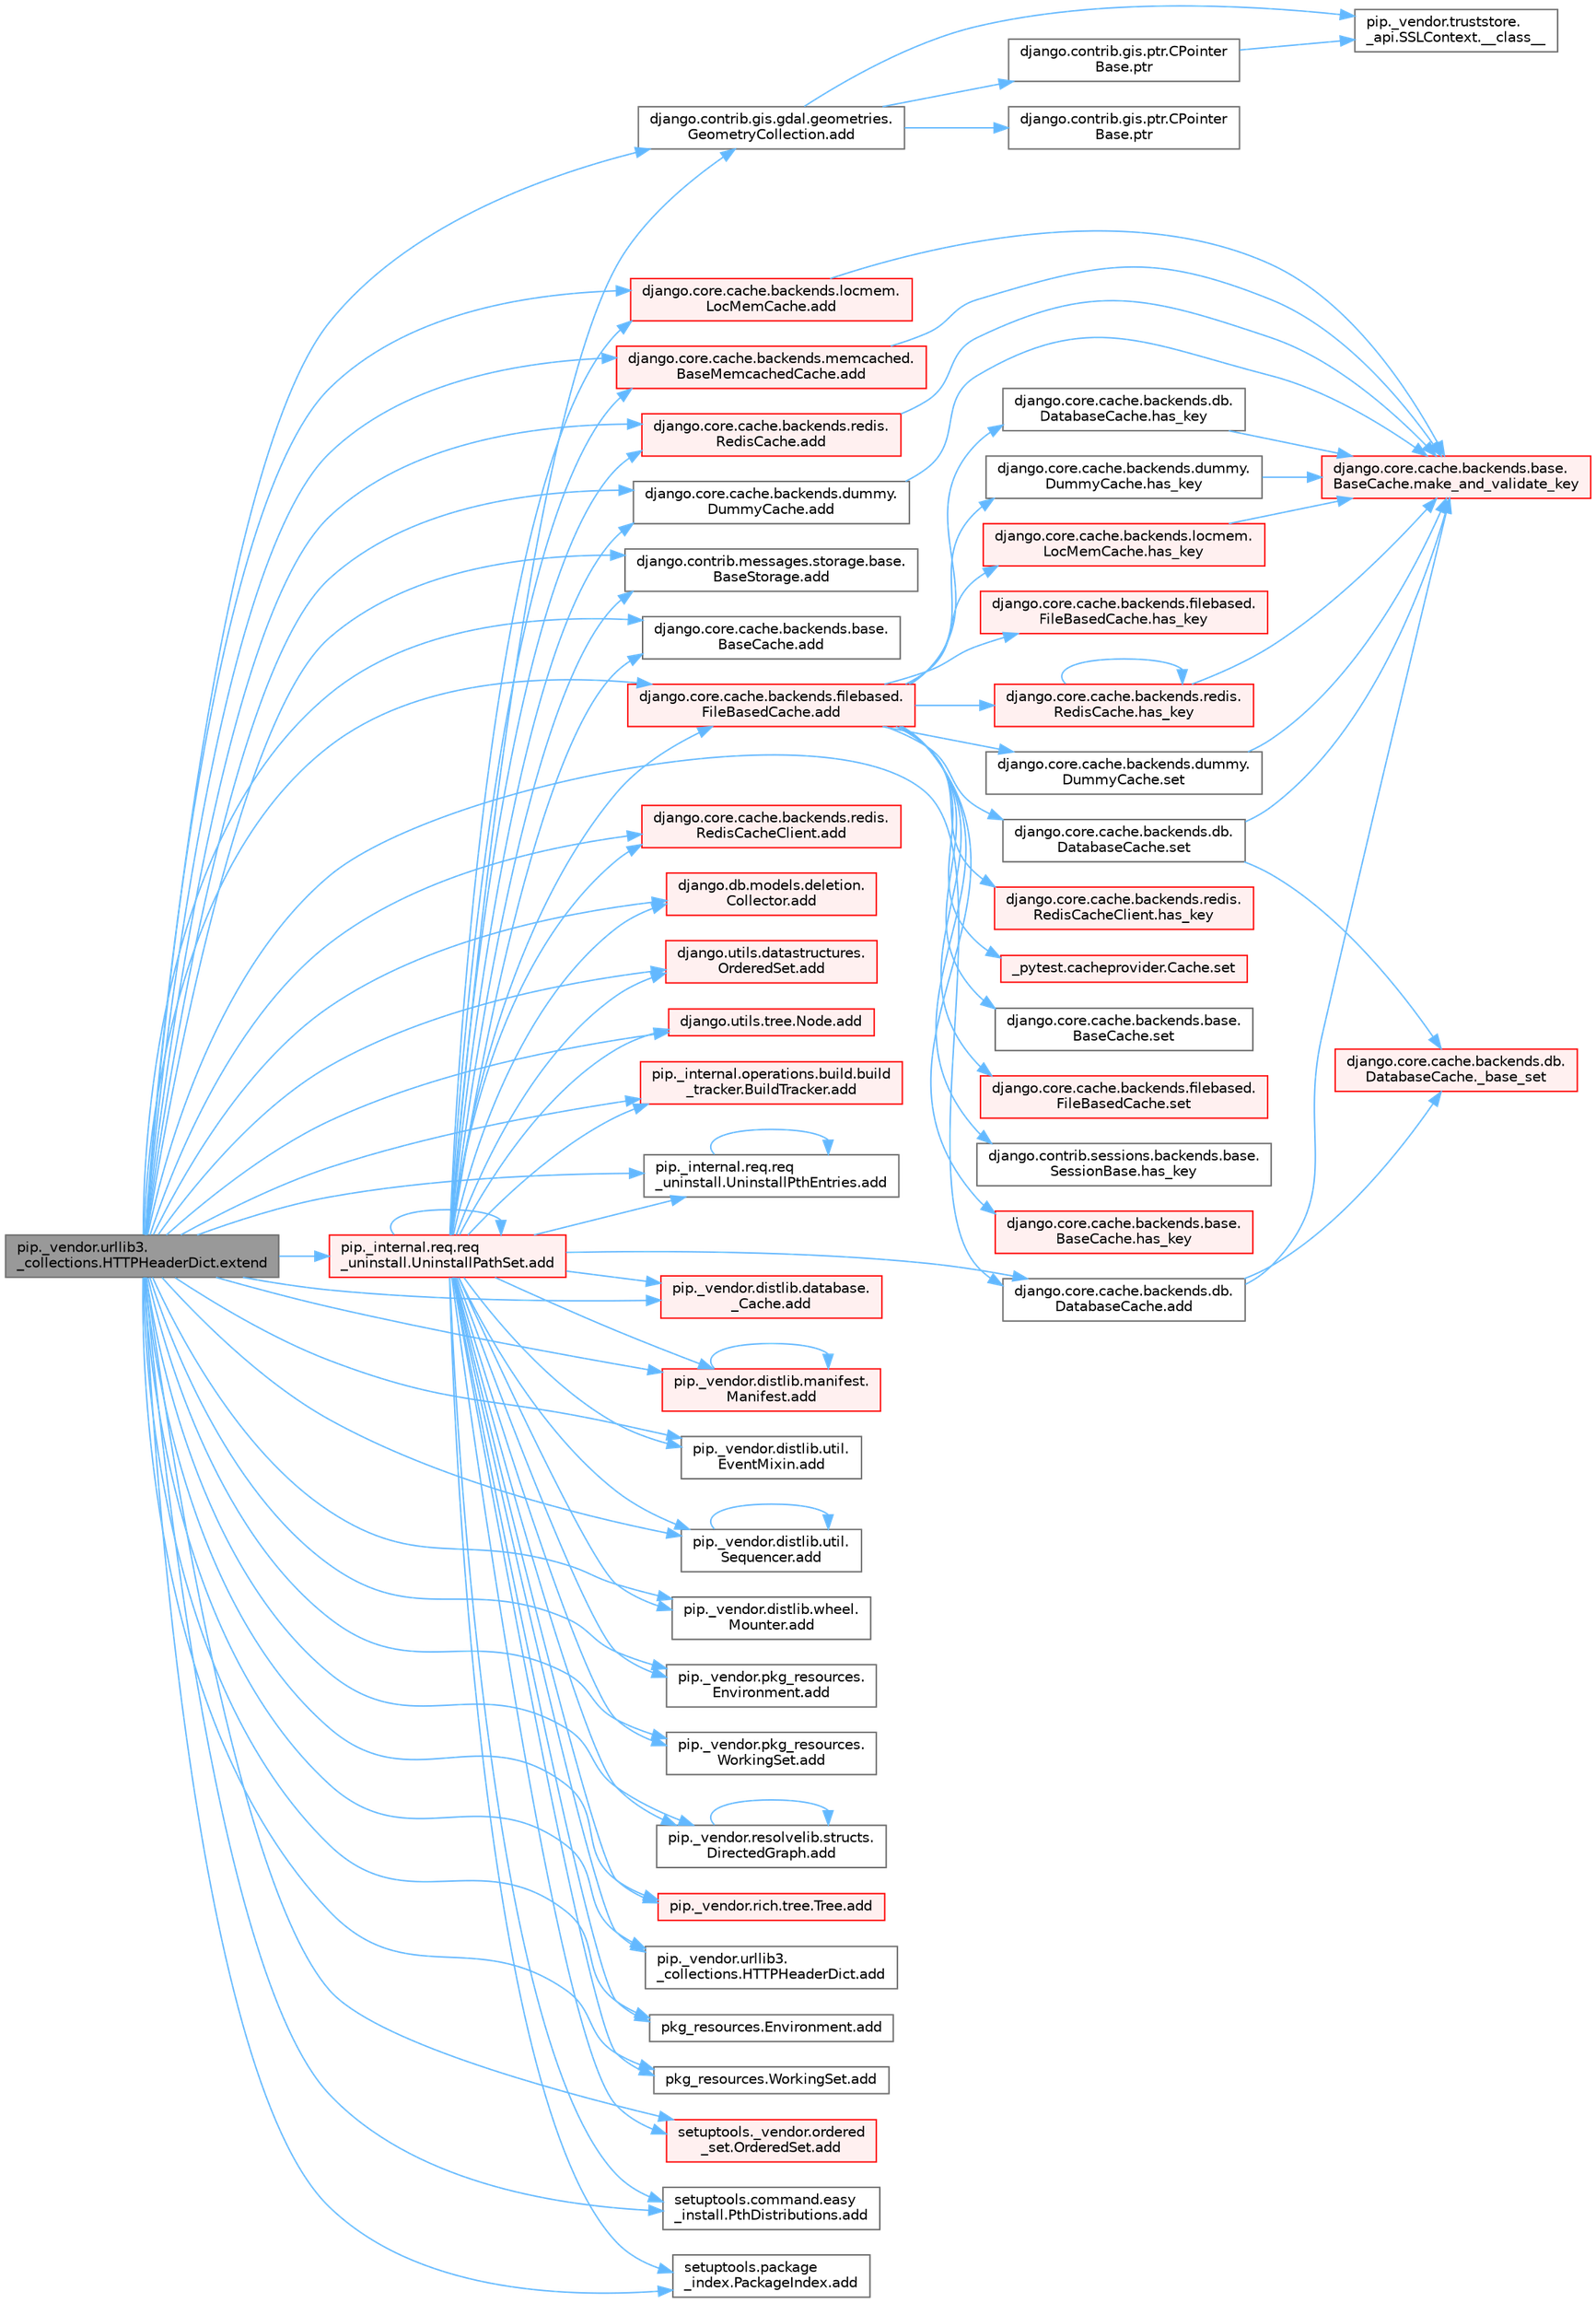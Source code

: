 digraph "pip._vendor.urllib3._collections.HTTPHeaderDict.extend"
{
 // LATEX_PDF_SIZE
  bgcolor="transparent";
  edge [fontname=Helvetica,fontsize=10,labelfontname=Helvetica,labelfontsize=10];
  node [fontname=Helvetica,fontsize=10,shape=box,height=0.2,width=0.4];
  rankdir="LR";
  Node1 [id="Node000001",label="pip._vendor.urllib3.\l_collections.HTTPHeaderDict.extend",height=0.2,width=0.4,color="gray40", fillcolor="grey60", style="filled", fontcolor="black",tooltip=" "];
  Node1 -> Node2 [id="edge1_Node000001_Node000002",color="steelblue1",style="solid",tooltip=" "];
  Node2 [id="Node000002",label="django.contrib.gis.gdal.geometries.\lGeometryCollection.add",height=0.2,width=0.4,color="grey40", fillcolor="white", style="filled",URL="$classdjango_1_1contrib_1_1gis_1_1gdal_1_1geometries_1_1_geometry_collection.html#a00c1825a411d244c854762b413ff996c",tooltip=" "];
  Node2 -> Node3 [id="edge2_Node000002_Node000003",color="steelblue1",style="solid",tooltip=" "];
  Node3 [id="Node000003",label="pip._vendor.truststore.\l_api.SSLContext.__class__",height=0.2,width=0.4,color="grey40", fillcolor="white", style="filled",URL="$classpip_1_1__vendor_1_1truststore_1_1__api_1_1_s_s_l_context.html#a530861514f31eabaa3f513557d6e66de",tooltip=" "];
  Node2 -> Node4 [id="edge3_Node000002_Node000004",color="steelblue1",style="solid",tooltip=" "];
  Node4 [id="Node000004",label="django.contrib.gis.ptr.CPointer\lBase.ptr",height=0.2,width=0.4,color="grey40", fillcolor="white", style="filled",URL="$classdjango_1_1contrib_1_1gis_1_1ptr_1_1_c_pointer_base.html#a55873c889d27c42497c5a832c24e041b",tooltip=" "];
  Node4 -> Node3 [id="edge4_Node000004_Node000003",color="steelblue1",style="solid",tooltip=" "];
  Node2 -> Node5 [id="edge5_Node000002_Node000005",color="steelblue1",style="solid",tooltip=" "];
  Node5 [id="Node000005",label="django.contrib.gis.ptr.CPointer\lBase.ptr",height=0.2,width=0.4,color="grey40", fillcolor="white", style="filled",URL="$classdjango_1_1contrib_1_1gis_1_1ptr_1_1_c_pointer_base.html#a73d2e45828ab4d985549c571852996fa",tooltip=" "];
  Node1 -> Node6 [id="edge6_Node000001_Node000006",color="steelblue1",style="solid",tooltip=" "];
  Node6 [id="Node000006",label="django.contrib.messages.storage.base.\lBaseStorage.add",height=0.2,width=0.4,color="grey40", fillcolor="white", style="filled",URL="$classdjango_1_1contrib_1_1messages_1_1storage_1_1base_1_1_base_storage.html#aafc1151a94b34b80803c99d883ca268c",tooltip=" "];
  Node1 -> Node7 [id="edge7_Node000001_Node000007",color="steelblue1",style="solid",tooltip=" "];
  Node7 [id="Node000007",label="django.core.cache.backends.base.\lBaseCache.add",height=0.2,width=0.4,color="grey40", fillcolor="white", style="filled",URL="$classdjango_1_1core_1_1cache_1_1backends_1_1base_1_1_base_cache.html#ab0cdee68050102665043193640ac006c",tooltip=" "];
  Node1 -> Node8 [id="edge8_Node000001_Node000008",color="steelblue1",style="solid",tooltip=" "];
  Node8 [id="Node000008",label="django.core.cache.backends.db.\lDatabaseCache.add",height=0.2,width=0.4,color="grey40", fillcolor="white", style="filled",URL="$classdjango_1_1core_1_1cache_1_1backends_1_1db_1_1_database_cache.html#a6196dda2bfd9eca834ecd81a7a217ec4",tooltip=" "];
  Node8 -> Node9 [id="edge9_Node000008_Node000009",color="steelblue1",style="solid",tooltip=" "];
  Node9 [id="Node000009",label="django.core.cache.backends.db.\lDatabaseCache._base_set",height=0.2,width=0.4,color="red", fillcolor="#FFF0F0", style="filled",URL="$classdjango_1_1core_1_1cache_1_1backends_1_1db_1_1_database_cache.html#a5a74e2110e88f8da063c0d32789104ab",tooltip=" "];
  Node8 -> Node13 [id="edge10_Node000008_Node000013",color="steelblue1",style="solid",tooltip=" "];
  Node13 [id="Node000013",label="django.core.cache.backends.base.\lBaseCache.make_and_validate_key",height=0.2,width=0.4,color="red", fillcolor="#FFF0F0", style="filled",URL="$classdjango_1_1core_1_1cache_1_1backends_1_1base_1_1_base_cache.html#a167e3a6c65f782f011f4a0f4da30d4f5",tooltip=" "];
  Node1 -> Node4345 [id="edge11_Node000001_Node004345",color="steelblue1",style="solid",tooltip=" "];
  Node4345 [id="Node004345",label="django.core.cache.backends.dummy.\lDummyCache.add",height=0.2,width=0.4,color="grey40", fillcolor="white", style="filled",URL="$classdjango_1_1core_1_1cache_1_1backends_1_1dummy_1_1_dummy_cache.html#adc04a4b63e4c6a4f61c832f87b9231ed",tooltip=" "];
  Node4345 -> Node13 [id="edge12_Node004345_Node000013",color="steelblue1",style="solid",tooltip=" "];
  Node1 -> Node4346 [id="edge13_Node000001_Node004346",color="steelblue1",style="solid",tooltip=" "];
  Node4346 [id="Node004346",label="django.core.cache.backends.filebased.\lFileBasedCache.add",height=0.2,width=0.4,color="red", fillcolor="#FFF0F0", style="filled",URL="$classdjango_1_1core_1_1cache_1_1backends_1_1filebased_1_1_file_based_cache.html#a2f380fb404bde29c82c6169465ee1391",tooltip=" "];
  Node4346 -> Node4347 [id="edge14_Node004346_Node004347",color="steelblue1",style="solid",tooltip=" "];
  Node4347 [id="Node004347",label="django.contrib.sessions.backends.base.\lSessionBase.has_key",height=0.2,width=0.4,color="grey40", fillcolor="white", style="filled",URL="$classdjango_1_1contrib_1_1sessions_1_1backends_1_1base_1_1_session_base.html#ac2afaf0e3a8d2ad7059d37295c8ca387",tooltip=" "];
  Node4346 -> Node4348 [id="edge15_Node004346_Node004348",color="steelblue1",style="solid",tooltip=" "];
  Node4348 [id="Node004348",label="django.core.cache.backends.base.\lBaseCache.has_key",height=0.2,width=0.4,color="red", fillcolor="#FFF0F0", style="filled",URL="$classdjango_1_1core_1_1cache_1_1backends_1_1base_1_1_base_cache.html#a2d06a56d17661d63648e1ec13ae93d3b",tooltip=" "];
  Node4346 -> Node4349 [id="edge16_Node004346_Node004349",color="steelblue1",style="solid",tooltip=" "];
  Node4349 [id="Node004349",label="django.core.cache.backends.db.\lDatabaseCache.has_key",height=0.2,width=0.4,color="grey40", fillcolor="white", style="filled",URL="$classdjango_1_1core_1_1cache_1_1backends_1_1db_1_1_database_cache.html#aef6de2492e2cf56b23539fee71cc3953",tooltip=" "];
  Node4349 -> Node13 [id="edge17_Node004349_Node000013",color="steelblue1",style="solid",tooltip=" "];
  Node4346 -> Node4350 [id="edge18_Node004346_Node004350",color="steelblue1",style="solid",tooltip=" "];
  Node4350 [id="Node004350",label="django.core.cache.backends.dummy.\lDummyCache.has_key",height=0.2,width=0.4,color="grey40", fillcolor="white", style="filled",URL="$classdjango_1_1core_1_1cache_1_1backends_1_1dummy_1_1_dummy_cache.html#a9b21f2da2f41f44319353a24a5101163",tooltip=" "];
  Node4350 -> Node13 [id="edge19_Node004350_Node000013",color="steelblue1",style="solid",tooltip=" "];
  Node4346 -> Node4351 [id="edge20_Node004346_Node004351",color="steelblue1",style="solid",tooltip=" "];
  Node4351 [id="Node004351",label="django.core.cache.backends.filebased.\lFileBasedCache.has_key",height=0.2,width=0.4,color="red", fillcolor="#FFF0F0", style="filled",URL="$classdjango_1_1core_1_1cache_1_1backends_1_1filebased_1_1_file_based_cache.html#a8372c71fa4978b5eb54252ab924eb2f9",tooltip=" "];
  Node4346 -> Node4352 [id="edge21_Node004346_Node004352",color="steelblue1",style="solid",tooltip=" "];
  Node4352 [id="Node004352",label="django.core.cache.backends.locmem.\lLocMemCache.has_key",height=0.2,width=0.4,color="red", fillcolor="#FFF0F0", style="filled",URL="$classdjango_1_1core_1_1cache_1_1backends_1_1locmem_1_1_loc_mem_cache.html#aeb6759ed9e4eb6930bb77452e453ef5c",tooltip=" "];
  Node4352 -> Node13 [id="edge22_Node004352_Node000013",color="steelblue1",style="solid",tooltip=" "];
  Node4346 -> Node4353 [id="edge23_Node004346_Node004353",color="steelblue1",style="solid",tooltip=" "];
  Node4353 [id="Node004353",label="django.core.cache.backends.redis.\lRedisCache.has_key",height=0.2,width=0.4,color="red", fillcolor="#FFF0F0", style="filled",URL="$classdjango_1_1core_1_1cache_1_1backends_1_1redis_1_1_redis_cache.html#adfdfa1873b08e96396368979fa159347",tooltip=" "];
  Node4353 -> Node4353 [id="edge24_Node004353_Node004353",color="steelblue1",style="solid",tooltip=" "];
  Node4353 -> Node13 [id="edge25_Node004353_Node000013",color="steelblue1",style="solid",tooltip=" "];
  Node4346 -> Node4354 [id="edge26_Node004346_Node004354",color="steelblue1",style="solid",tooltip=" "];
  Node4354 [id="Node004354",label="django.core.cache.backends.redis.\lRedisCacheClient.has_key",height=0.2,width=0.4,color="red", fillcolor="#FFF0F0", style="filled",URL="$classdjango_1_1core_1_1cache_1_1backends_1_1redis_1_1_redis_cache_client.html#af657e74970dc9d85e28d843fb20b8a66",tooltip=" "];
  Node4346 -> Node4215 [id="edge27_Node004346_Node004215",color="steelblue1",style="solid",tooltip=" "];
  Node4215 [id="Node004215",label="_pytest.cacheprovider.Cache.set",height=0.2,width=0.4,color="red", fillcolor="#FFF0F0", style="filled",URL="$class__pytest_1_1cacheprovider_1_1_cache.html#a4eb62533f65d7495fe5afb7a3f9bd540",tooltip=" "];
  Node4346 -> Node4216 [id="edge28_Node004346_Node004216",color="steelblue1",style="solid",tooltip=" "];
  Node4216 [id="Node004216",label="django.core.cache.backends.base.\lBaseCache.set",height=0.2,width=0.4,color="grey40", fillcolor="white", style="filled",URL="$classdjango_1_1core_1_1cache_1_1backends_1_1base_1_1_base_cache.html#a4b0043ba43a5d75fb2854947f6e8736c",tooltip=" "];
  Node4346 -> Node4217 [id="edge29_Node004346_Node004217",color="steelblue1",style="solid",tooltip=" "];
  Node4217 [id="Node004217",label="django.core.cache.backends.db.\lDatabaseCache.set",height=0.2,width=0.4,color="grey40", fillcolor="white", style="filled",URL="$classdjango_1_1core_1_1cache_1_1backends_1_1db_1_1_database_cache.html#af7feb1b77937214a7d9b5698e4e0bb29",tooltip=" "];
  Node4217 -> Node9 [id="edge30_Node004217_Node000009",color="steelblue1",style="solid",tooltip=" "];
  Node4217 -> Node13 [id="edge31_Node004217_Node000013",color="steelblue1",style="solid",tooltip=" "];
  Node4346 -> Node4218 [id="edge32_Node004346_Node004218",color="steelblue1",style="solid",tooltip=" "];
  Node4218 [id="Node004218",label="django.core.cache.backends.dummy.\lDummyCache.set",height=0.2,width=0.4,color="grey40", fillcolor="white", style="filled",URL="$classdjango_1_1core_1_1cache_1_1backends_1_1dummy_1_1_dummy_cache.html#a60c9c882b0d1e6581511e5e9b0cf96db",tooltip=" "];
  Node4218 -> Node13 [id="edge33_Node004218_Node000013",color="steelblue1",style="solid",tooltip=" "];
  Node4346 -> Node4219 [id="edge34_Node004346_Node004219",color="steelblue1",style="solid",tooltip=" "];
  Node4219 [id="Node004219",label="django.core.cache.backends.filebased.\lFileBasedCache.set",height=0.2,width=0.4,color="red", fillcolor="#FFF0F0", style="filled",URL="$classdjango_1_1core_1_1cache_1_1backends_1_1filebased_1_1_file_based_cache.html#a7c5292a9ab120424eeaf5fe254366ca6",tooltip=" "];
  Node1 -> Node4355 [id="edge35_Node000001_Node004355",color="steelblue1",style="solid",tooltip=" "];
  Node4355 [id="Node004355",label="django.core.cache.backends.locmem.\lLocMemCache.add",height=0.2,width=0.4,color="red", fillcolor="#FFF0F0", style="filled",URL="$classdjango_1_1core_1_1cache_1_1backends_1_1locmem_1_1_loc_mem_cache.html#a6c454b0a21a7ef56bac23c2c47a767a9",tooltip=" "];
  Node4355 -> Node13 [id="edge36_Node004355_Node000013",color="steelblue1",style="solid",tooltip=" "];
  Node1 -> Node4356 [id="edge37_Node000001_Node004356",color="steelblue1",style="solid",tooltip=" "];
  Node4356 [id="Node004356",label="django.core.cache.backends.memcached.\lBaseMemcachedCache.add",height=0.2,width=0.4,color="red", fillcolor="#FFF0F0", style="filled",URL="$classdjango_1_1core_1_1cache_1_1backends_1_1memcached_1_1_base_memcached_cache.html#a1d7675623ea665a0ee0748173eeb0a38",tooltip=" "];
  Node4356 -> Node13 [id="edge38_Node004356_Node000013",color="steelblue1",style="solid",tooltip=" "];
  Node1 -> Node4357 [id="edge39_Node000001_Node004357",color="steelblue1",style="solid",tooltip=" "];
  Node4357 [id="Node004357",label="django.core.cache.backends.redis.\lRedisCache.add",height=0.2,width=0.4,color="red", fillcolor="#FFF0F0", style="filled",URL="$classdjango_1_1core_1_1cache_1_1backends_1_1redis_1_1_redis_cache.html#a5d4d6507b2a2647f876da5c964cb73c2",tooltip=" "];
  Node4357 -> Node13 [id="edge40_Node004357_Node000013",color="steelblue1",style="solid",tooltip=" "];
  Node1 -> Node4358 [id="edge41_Node000001_Node004358",color="steelblue1",style="solid",tooltip=" "];
  Node4358 [id="Node004358",label="django.core.cache.backends.redis.\lRedisCacheClient.add",height=0.2,width=0.4,color="red", fillcolor="#FFF0F0", style="filled",URL="$classdjango_1_1core_1_1cache_1_1backends_1_1redis_1_1_redis_cache_client.html#a38d58b9a92fa6243e62635c678251410",tooltip=" "];
  Node1 -> Node4359 [id="edge42_Node000001_Node004359",color="steelblue1",style="solid",tooltip=" "];
  Node4359 [id="Node004359",label="django.db.models.deletion.\lCollector.add",height=0.2,width=0.4,color="red", fillcolor="#FFF0F0", style="filled",URL="$classdjango_1_1db_1_1models_1_1deletion_1_1_collector.html#a92a25e9aef2930eb72e650f4e05abd18",tooltip=" "];
  Node1 -> Node4364 [id="edge43_Node000001_Node004364",color="steelblue1",style="solid",tooltip=" "];
  Node4364 [id="Node004364",label="django.utils.datastructures.\lOrderedSet.add",height=0.2,width=0.4,color="red", fillcolor="#FFF0F0", style="filled",URL="$classdjango_1_1utils_1_1datastructures_1_1_ordered_set.html#a33eaf365502a80c096ab49dcf92422dc",tooltip=" "];
  Node1 -> Node4366 [id="edge44_Node000001_Node004366",color="steelblue1",style="solid",tooltip=" "];
  Node4366 [id="Node004366",label="django.utils.tree.Node.add",height=0.2,width=0.4,color="red", fillcolor="#FFF0F0", style="filled",URL="$classdjango_1_1utils_1_1tree_1_1_node.html#a2c883d105b5c9cfd32bff72c7469f18c",tooltip=" "];
  Node1 -> Node4367 [id="edge45_Node000001_Node004367",color="steelblue1",style="solid",tooltip=" "];
  Node4367 [id="Node004367",label="pip._internal.operations.build.build\l_tracker.BuildTracker.add",height=0.2,width=0.4,color="red", fillcolor="#FFF0F0", style="filled",URL="$classpip_1_1__internal_1_1operations_1_1build_1_1build__tracker_1_1_build_tracker.html#ab715bc8c19ab37450a739be4e72cecf9",tooltip=" "];
  Node1 -> Node4369 [id="edge46_Node000001_Node004369",color="steelblue1",style="solid",tooltip=" "];
  Node4369 [id="Node004369",label="pip._internal.req.req\l_uninstall.UninstallPathSet.add",height=0.2,width=0.4,color="red", fillcolor="#FFF0F0", style="filled",URL="$classpip_1_1__internal_1_1req_1_1req__uninstall_1_1_uninstall_path_set.html#ad34a919f45b9c89e6b0d59ec0d24ba4c",tooltip=" "];
  Node4369 -> Node2 [id="edge47_Node004369_Node000002",color="steelblue1",style="solid",tooltip=" "];
  Node4369 -> Node6 [id="edge48_Node004369_Node000006",color="steelblue1",style="solid",tooltip=" "];
  Node4369 -> Node7 [id="edge49_Node004369_Node000007",color="steelblue1",style="solid",tooltip=" "];
  Node4369 -> Node8 [id="edge50_Node004369_Node000008",color="steelblue1",style="solid",tooltip=" "];
  Node4369 -> Node4345 [id="edge51_Node004369_Node004345",color="steelblue1",style="solid",tooltip=" "];
  Node4369 -> Node4346 [id="edge52_Node004369_Node004346",color="steelblue1",style="solid",tooltip=" "];
  Node4369 -> Node4355 [id="edge53_Node004369_Node004355",color="steelblue1",style="solid",tooltip=" "];
  Node4369 -> Node4356 [id="edge54_Node004369_Node004356",color="steelblue1",style="solid",tooltip=" "];
  Node4369 -> Node4357 [id="edge55_Node004369_Node004357",color="steelblue1",style="solid",tooltip=" "];
  Node4369 -> Node4358 [id="edge56_Node004369_Node004358",color="steelblue1",style="solid",tooltip=" "];
  Node4369 -> Node4359 [id="edge57_Node004369_Node004359",color="steelblue1",style="solid",tooltip=" "];
  Node4369 -> Node4364 [id="edge58_Node004369_Node004364",color="steelblue1",style="solid",tooltip=" "];
  Node4369 -> Node4366 [id="edge59_Node004369_Node004366",color="steelblue1",style="solid",tooltip=" "];
  Node4369 -> Node4367 [id="edge60_Node004369_Node004367",color="steelblue1",style="solid",tooltip=" "];
  Node4369 -> Node4369 [id="edge61_Node004369_Node004369",color="steelblue1",style="solid",tooltip=" "];
  Node4369 -> Node4371 [id="edge62_Node004369_Node004371",color="steelblue1",style="solid",tooltip=" "];
  Node4371 [id="Node004371",label="pip._internal.req.req\l_uninstall.UninstallPthEntries.add",height=0.2,width=0.4,color="grey40", fillcolor="white", style="filled",URL="$classpip_1_1__internal_1_1req_1_1req__uninstall_1_1_uninstall_pth_entries.html#a546056a6e92dc6cb8ce9606ec9f1b5a4",tooltip=" "];
  Node4371 -> Node4371 [id="edge63_Node004371_Node004371",color="steelblue1",style="solid",tooltip=" "];
  Node4369 -> Node4372 [id="edge64_Node004369_Node004372",color="steelblue1",style="solid",tooltip=" "];
  Node4372 [id="Node004372",label="pip._vendor.distlib.database.\l_Cache.add",height=0.2,width=0.4,color="red", fillcolor="#FFF0F0", style="filled",URL="$classpip_1_1__vendor_1_1distlib_1_1database_1_1___cache.html#a9d96a00152b11f1163cd2cdf6626ae08",tooltip=" "];
  Node4369 -> Node4373 [id="edge65_Node004369_Node004373",color="steelblue1",style="solid",tooltip=" "];
  Node4373 [id="Node004373",label="pip._vendor.distlib.manifest.\lManifest.add",height=0.2,width=0.4,color="red", fillcolor="#FFF0F0", style="filled",URL="$classpip_1_1__vendor_1_1distlib_1_1manifest_1_1_manifest.html#aae84ea0f83bcc2cbb7d5a31fc767120f",tooltip=" "];
  Node4373 -> Node4373 [id="edge66_Node004373_Node004373",color="steelblue1",style="solid",tooltip=" "];
  Node4369 -> Node4374 [id="edge67_Node004369_Node004374",color="steelblue1",style="solid",tooltip=" "];
  Node4374 [id="Node004374",label="pip._vendor.distlib.util.\lEventMixin.add",height=0.2,width=0.4,color="grey40", fillcolor="white", style="filled",URL="$classpip_1_1__vendor_1_1distlib_1_1util_1_1_event_mixin.html#a08e7bf16aa30d157f0879890c62d20c8",tooltip=" "];
  Node4369 -> Node4375 [id="edge68_Node004369_Node004375",color="steelblue1",style="solid",tooltip=" "];
  Node4375 [id="Node004375",label="pip._vendor.distlib.util.\lSequencer.add",height=0.2,width=0.4,color="grey40", fillcolor="white", style="filled",URL="$classpip_1_1__vendor_1_1distlib_1_1util_1_1_sequencer.html#abc5c74b71733d607b27145f851f96232",tooltip=" "];
  Node4375 -> Node4375 [id="edge69_Node004375_Node004375",color="steelblue1",style="solid",tooltip=" "];
  Node4369 -> Node4376 [id="edge70_Node004369_Node004376",color="steelblue1",style="solid",tooltip=" "];
  Node4376 [id="Node004376",label="pip._vendor.distlib.wheel.\lMounter.add",height=0.2,width=0.4,color="grey40", fillcolor="white", style="filled",URL="$classpip_1_1__vendor_1_1distlib_1_1wheel_1_1_mounter.html#a936dc4caa942012ae36c957beb9dc3d8",tooltip=" "];
  Node4369 -> Node4377 [id="edge71_Node004369_Node004377",color="steelblue1",style="solid",tooltip=" "];
  Node4377 [id="Node004377",label="pip._vendor.pkg_resources.\lEnvironment.add",height=0.2,width=0.4,color="grey40", fillcolor="white", style="filled",URL="$classpip_1_1__vendor_1_1pkg__resources_1_1_environment.html#a3d66d3d91211d8c3c752a66cf12e029f",tooltip=" "];
  Node4369 -> Node4378 [id="edge72_Node004369_Node004378",color="steelblue1",style="solid",tooltip=" "];
  Node4378 [id="Node004378",label="pip._vendor.pkg_resources.\lWorkingSet.add",height=0.2,width=0.4,color="grey40", fillcolor="white", style="filled",URL="$classpip_1_1__vendor_1_1pkg__resources_1_1_working_set.html#aa27584804879f49ccbe8514a1b5ac720",tooltip=" "];
  Node4369 -> Node4181 [id="edge73_Node004369_Node004181",color="steelblue1",style="solid",tooltip=" "];
  Node4181 [id="Node004181",label="pip._vendor.resolvelib.structs.\lDirectedGraph.add",height=0.2,width=0.4,color="grey40", fillcolor="white", style="filled",URL="$classpip_1_1__vendor_1_1resolvelib_1_1structs_1_1_directed_graph.html#a9914305871e440834c7ef97855d0613a",tooltip=" "];
  Node4181 -> Node4181 [id="edge74_Node004181_Node004181",color="steelblue1",style="solid",tooltip=" "];
  Node4369 -> Node4379 [id="edge75_Node004369_Node004379",color="steelblue1",style="solid",tooltip=" "];
  Node4379 [id="Node004379",label="pip._vendor.rich.tree.Tree.add",height=0.2,width=0.4,color="red", fillcolor="#FFF0F0", style="filled",URL="$classpip_1_1__vendor_1_1rich_1_1tree_1_1_tree.html#a0ce550864757b1ee2756237b6e754aae",tooltip=" "];
  Node4369 -> Node4390 [id="edge76_Node004369_Node004390",color="steelblue1",style="solid",tooltip=" "];
  Node4390 [id="Node004390",label="pip._vendor.urllib3.\l_collections.HTTPHeaderDict.add",height=0.2,width=0.4,color="grey40", fillcolor="white", style="filled",URL="$classpip_1_1__vendor_1_1urllib3_1_1__collections_1_1_h_t_t_p_header_dict.html#afa878703711db0b5574907394e9aad06",tooltip=" "];
  Node4369 -> Node4391 [id="edge77_Node004369_Node004391",color="steelblue1",style="solid",tooltip=" "];
  Node4391 [id="Node004391",label="pkg_resources.Environment.add",height=0.2,width=0.4,color="grey40", fillcolor="white", style="filled",URL="$classpkg__resources_1_1_environment.html#af53dfe91f661d6222642c703059b1f4a",tooltip=" "];
  Node4369 -> Node4392 [id="edge78_Node004369_Node004392",color="steelblue1",style="solid",tooltip=" "];
  Node4392 [id="Node004392",label="pkg_resources.WorkingSet.add",height=0.2,width=0.4,color="grey40", fillcolor="white", style="filled",URL="$classpkg__resources_1_1_working_set.html#a9f47f5cc8b378c21108130e93dc5f877",tooltip=" "];
  Node4369 -> Node4393 [id="edge79_Node004369_Node004393",color="steelblue1",style="solid",tooltip=" "];
  Node4393 [id="Node004393",label="setuptools._vendor.ordered\l_set.OrderedSet.add",height=0.2,width=0.4,color="red", fillcolor="#FFF0F0", style="filled",URL="$classsetuptools_1_1__vendor_1_1ordered__set_1_1_ordered_set.html#a89b420a1836292f0417c8c86fa2bfe55",tooltip=" "];
  Node4369 -> Node4394 [id="edge80_Node004369_Node004394",color="steelblue1",style="solid",tooltip=" "];
  Node4394 [id="Node004394",label="setuptools.command.easy\l_install.PthDistributions.add",height=0.2,width=0.4,color="grey40", fillcolor="white", style="filled",URL="$classsetuptools_1_1command_1_1easy__install_1_1_pth_distributions.html#a91a3ab7cd55167132b4b83cf307b0963",tooltip=" "];
  Node4369 -> Node4395 [id="edge81_Node004369_Node004395",color="steelblue1",style="solid",tooltip=" "];
  Node4395 [id="Node004395",label="setuptools.package\l_index.PackageIndex.add",height=0.2,width=0.4,color="grey40", fillcolor="white", style="filled",URL="$classsetuptools_1_1package__index_1_1_package_index.html#a29c726894443e4ccd6146ba50f11e05d",tooltip=" "];
  Node1 -> Node4371 [id="edge82_Node000001_Node004371",color="steelblue1",style="solid",tooltip=" "];
  Node1 -> Node4372 [id="edge83_Node000001_Node004372",color="steelblue1",style="solid",tooltip=" "];
  Node1 -> Node4373 [id="edge84_Node000001_Node004373",color="steelblue1",style="solid",tooltip=" "];
  Node1 -> Node4374 [id="edge85_Node000001_Node004374",color="steelblue1",style="solid",tooltip=" "];
  Node1 -> Node4375 [id="edge86_Node000001_Node004375",color="steelblue1",style="solid",tooltip=" "];
  Node1 -> Node4376 [id="edge87_Node000001_Node004376",color="steelblue1",style="solid",tooltip=" "];
  Node1 -> Node4377 [id="edge88_Node000001_Node004377",color="steelblue1",style="solid",tooltip=" "];
  Node1 -> Node4378 [id="edge89_Node000001_Node004378",color="steelblue1",style="solid",tooltip=" "];
  Node1 -> Node4181 [id="edge90_Node000001_Node004181",color="steelblue1",style="solid",tooltip=" "];
  Node1 -> Node4379 [id="edge91_Node000001_Node004379",color="steelblue1",style="solid",tooltip=" "];
  Node1 -> Node4390 [id="edge92_Node000001_Node004390",color="steelblue1",style="solid",tooltip=" "];
  Node1 -> Node4391 [id="edge93_Node000001_Node004391",color="steelblue1",style="solid",tooltip=" "];
  Node1 -> Node4392 [id="edge94_Node000001_Node004392",color="steelblue1",style="solid",tooltip=" "];
  Node1 -> Node4393 [id="edge95_Node000001_Node004393",color="steelblue1",style="solid",tooltip=" "];
  Node1 -> Node4394 [id="edge96_Node000001_Node004394",color="steelblue1",style="solid",tooltip=" "];
  Node1 -> Node4395 [id="edge97_Node000001_Node004395",color="steelblue1",style="solid",tooltip=" "];
}
